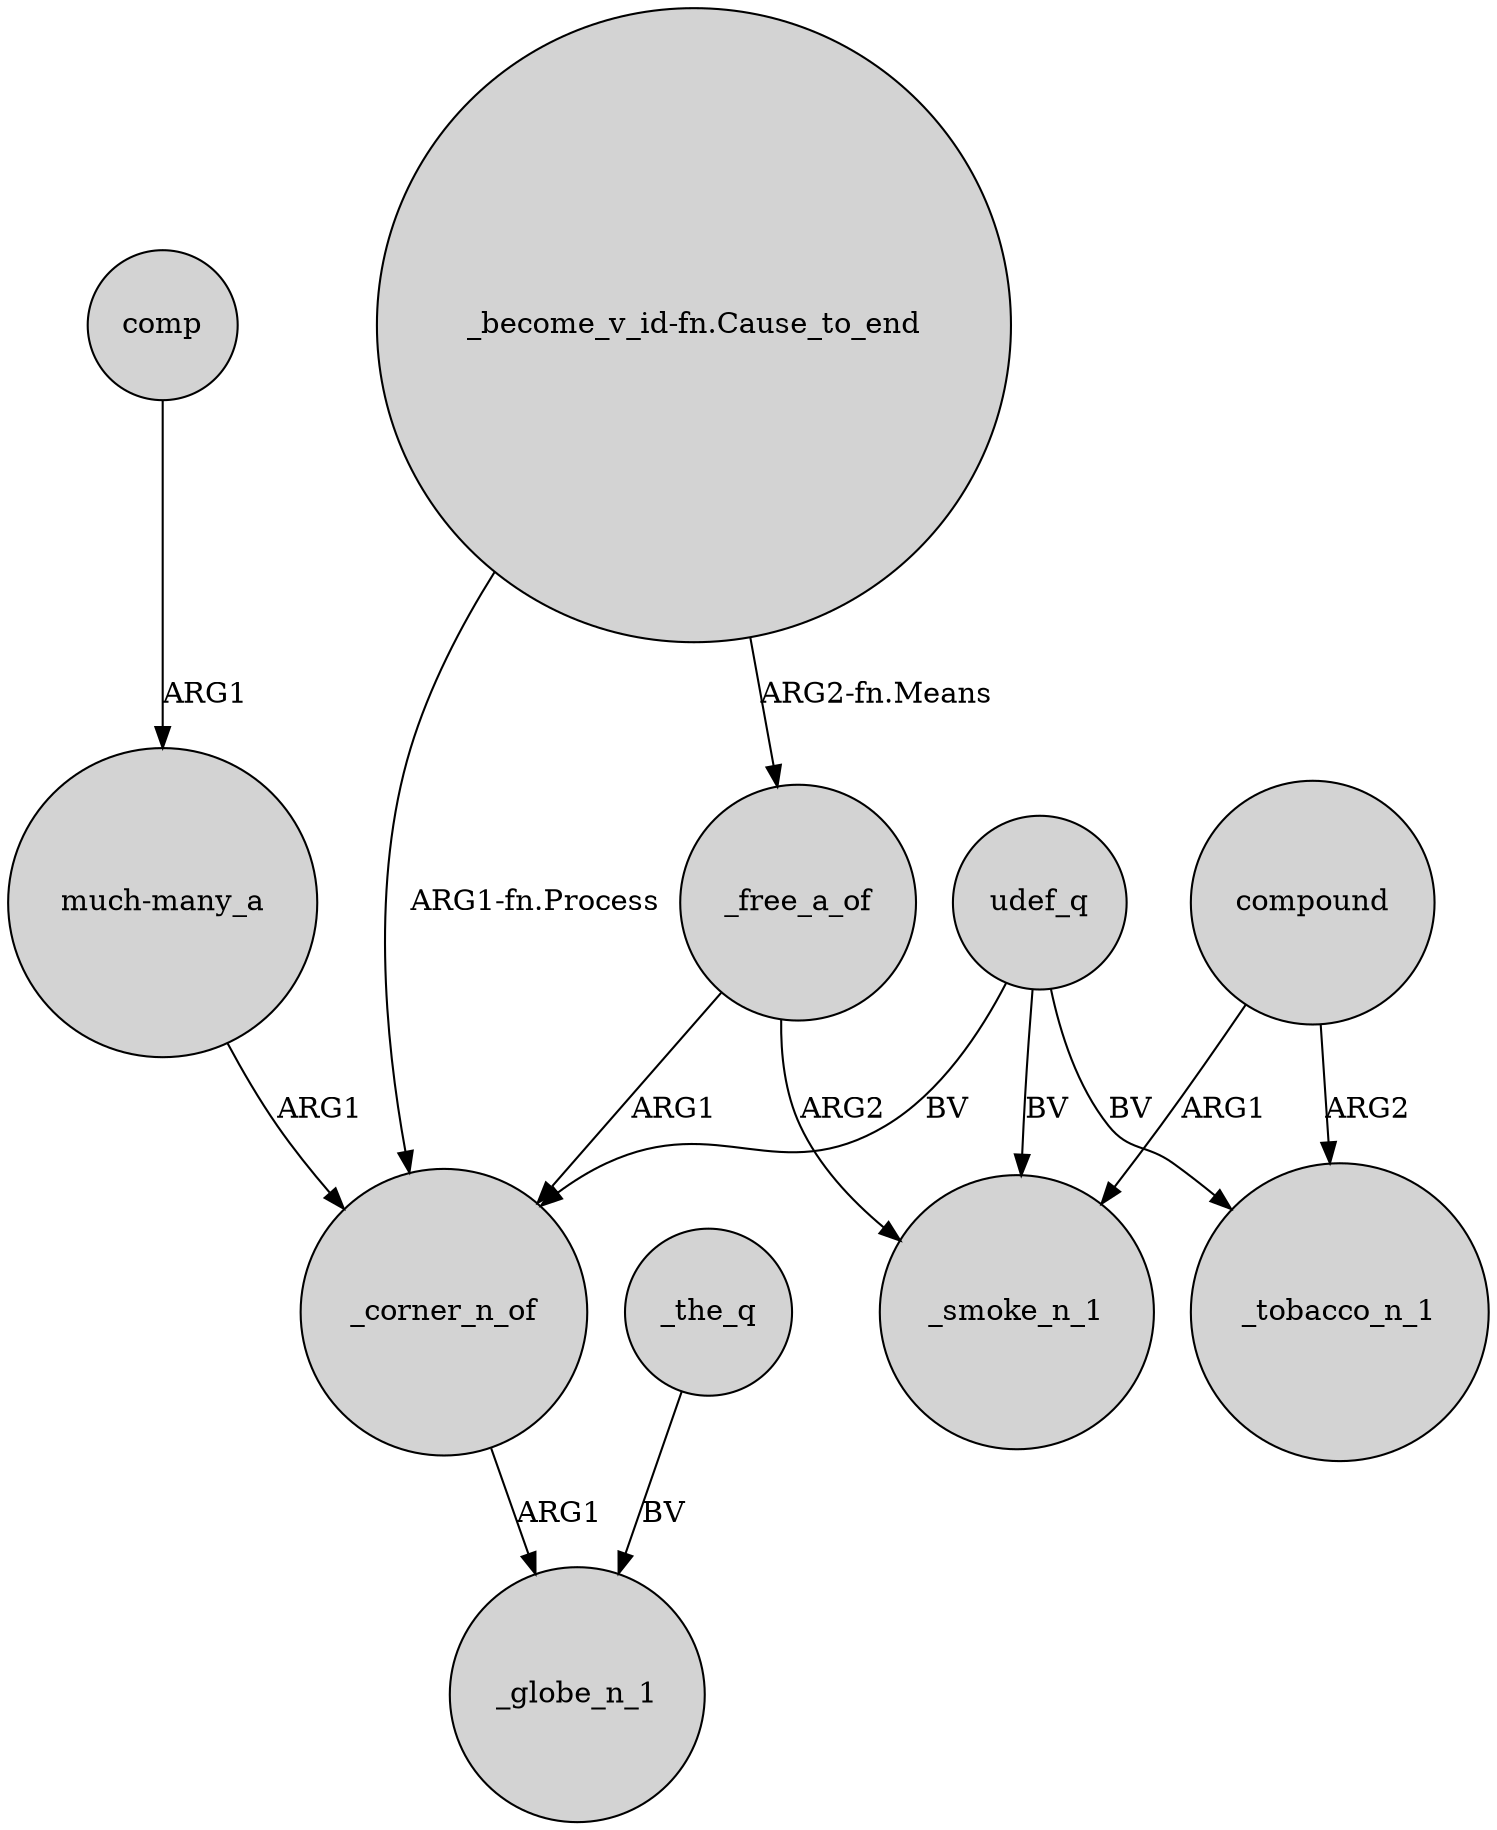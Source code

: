 digraph {
	node [shape=circle style=filled]
	comp -> "much-many_a" [label=ARG1]
	compound -> _smoke_n_1 [label=ARG1]
	_free_a_of -> _corner_n_of [label=ARG1]
	udef_q -> _corner_n_of [label=BV]
	"_become_v_id-fn.Cause_to_end" -> _corner_n_of [label="ARG1-fn.Process"]
	_free_a_of -> _smoke_n_1 [label=ARG2]
	udef_q -> _tobacco_n_1 [label=BV]
	_corner_n_of -> _globe_n_1 [label=ARG1]
	udef_q -> _smoke_n_1 [label=BV]
	compound -> _tobacco_n_1 [label=ARG2]
	_the_q -> _globe_n_1 [label=BV]
	"_become_v_id-fn.Cause_to_end" -> _free_a_of [label="ARG2-fn.Means"]
	"much-many_a" -> _corner_n_of [label=ARG1]
}
